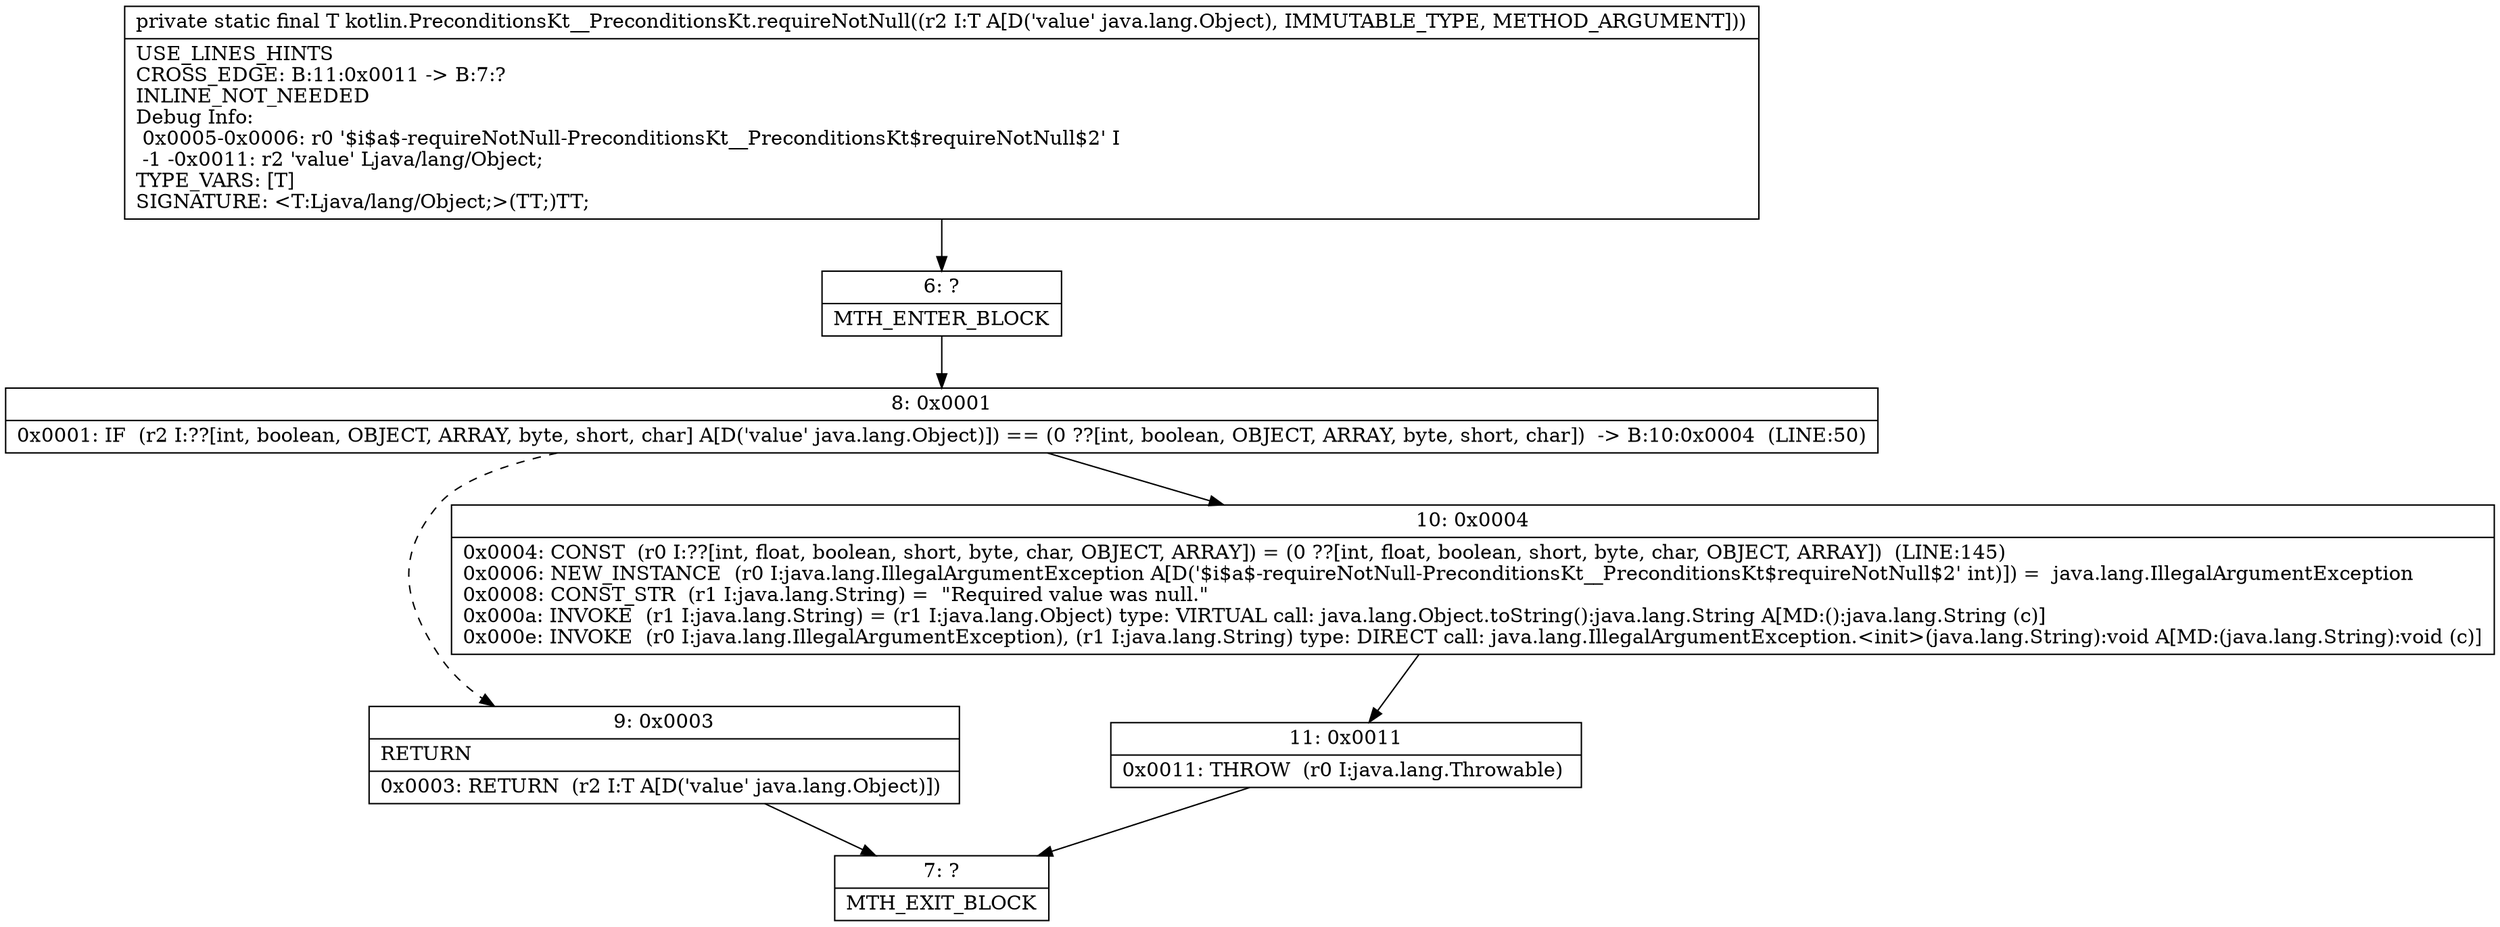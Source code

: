 digraph "CFG forkotlin.PreconditionsKt__PreconditionsKt.requireNotNull(Ljava\/lang\/Object;)Ljava\/lang\/Object;" {
Node_6 [shape=record,label="{6\:\ ?|MTH_ENTER_BLOCK\l}"];
Node_8 [shape=record,label="{8\:\ 0x0001|0x0001: IF  (r2 I:??[int, boolean, OBJECT, ARRAY, byte, short, char] A[D('value' java.lang.Object)]) == (0 ??[int, boolean, OBJECT, ARRAY, byte, short, char])  \-\> B:10:0x0004  (LINE:50)\l}"];
Node_9 [shape=record,label="{9\:\ 0x0003|RETURN\l|0x0003: RETURN  (r2 I:T A[D('value' java.lang.Object)]) \l}"];
Node_7 [shape=record,label="{7\:\ ?|MTH_EXIT_BLOCK\l}"];
Node_10 [shape=record,label="{10\:\ 0x0004|0x0004: CONST  (r0 I:??[int, float, boolean, short, byte, char, OBJECT, ARRAY]) = (0 ??[int, float, boolean, short, byte, char, OBJECT, ARRAY])  (LINE:145)\l0x0006: NEW_INSTANCE  (r0 I:java.lang.IllegalArgumentException A[D('$i$a$\-requireNotNull\-PreconditionsKt__PreconditionsKt$requireNotNull$2' int)]) =  java.lang.IllegalArgumentException \l0x0008: CONST_STR  (r1 I:java.lang.String) =  \"Required value was null.\" \l0x000a: INVOKE  (r1 I:java.lang.String) = (r1 I:java.lang.Object) type: VIRTUAL call: java.lang.Object.toString():java.lang.String A[MD:():java.lang.String (c)]\l0x000e: INVOKE  (r0 I:java.lang.IllegalArgumentException), (r1 I:java.lang.String) type: DIRECT call: java.lang.IllegalArgumentException.\<init\>(java.lang.String):void A[MD:(java.lang.String):void (c)]\l}"];
Node_11 [shape=record,label="{11\:\ 0x0011|0x0011: THROW  (r0 I:java.lang.Throwable) \l}"];
MethodNode[shape=record,label="{private static final T kotlin.PreconditionsKt__PreconditionsKt.requireNotNull((r2 I:T A[D('value' java.lang.Object), IMMUTABLE_TYPE, METHOD_ARGUMENT]))  | USE_LINES_HINTS\lCROSS_EDGE: B:11:0x0011 \-\> B:7:?\lINLINE_NOT_NEEDED\lDebug Info:\l  0x0005\-0x0006: r0 '$i$a$\-requireNotNull\-PreconditionsKt__PreconditionsKt$requireNotNull$2' I\l  \-1 \-0x0011: r2 'value' Ljava\/lang\/Object;\lTYPE_VARS: [T]\lSIGNATURE: \<T:Ljava\/lang\/Object;\>(TT;)TT;\l}"];
MethodNode -> Node_6;Node_6 -> Node_8;
Node_8 -> Node_9[style=dashed];
Node_8 -> Node_10;
Node_9 -> Node_7;
Node_10 -> Node_11;
Node_11 -> Node_7;
}

